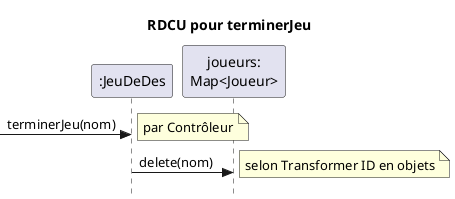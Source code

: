 @startuml
skinparam style strictuml
skinparam defaultfontname Verdana
title RDCU pour terminerJeu
participant ":JeuDeDes" as c
participant "joueurs:\nMap<Joueur>" as jm
'participant "j:Joueur" as j
->c : terminerJeu(nom)
note right : par Contrôleur 
c->jm : delete(nom)
note right : selon Transformer ID en objets 
'c-->j
'destroy j
@enduml

